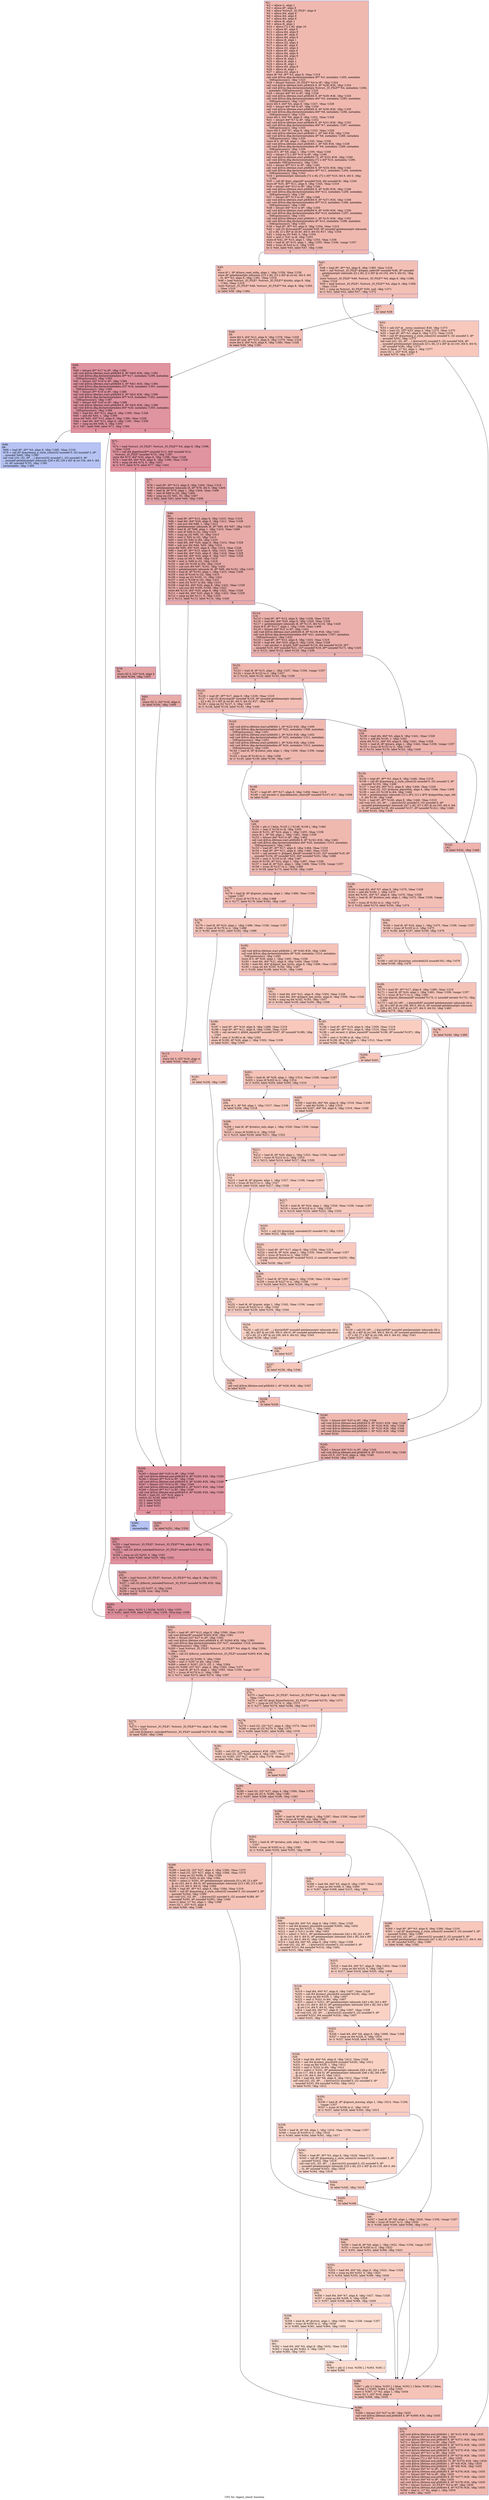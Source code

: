 digraph "CFG for 'digest_check' function" {
	label="CFG for 'digest_check' function";

	Node0x1ded0d0 [shape=record,color="#3d50c3ff", style=filled, fillcolor="#de614d70",label="{%1:\l  %2 = alloca i1, align 1\l  %3 = alloca i8*, align 8\l  %4 = alloca %struct._IO_FILE*, align 8\l  %5 = alloca i64, align 8\l  %6 = alloca i64, align 8\l  %7 = alloca i64, align 8\l  %8 = alloca i8, align 1\l  %9 = alloca i8, align 1\l  %10 = alloca [72 x i8], align 16\l  %11 = alloca i8*, align 8\l  %12 = alloca i64, align 8\l  %13 = alloca i8*, align 8\l  %14 = alloca i64, align 8\l  %15 = alloca i8, align 1\l  %16 = alloca i32, align 4\l  %17 = alloca i8*, align 8\l  %18 = alloca i32, align 4\l  %19 = alloca i8*, align 8\l  %20 = alloca i64, align 8\l  %21 = alloca i64, align 8\l  %22 = alloca i8, align 1\l  %23 = alloca i8, align 1\l  %24 = alloca i8, align 1\l  %25 = alloca i64, align 8\l  %26 = alloca i8, align 1\l  %27 = alloca i32, align 4\l  store i8* %0, i8** %3, align 8, !tbaa !1319\l  call void @llvm.dbg.declare(metadata i8** %3, metadata !1283, metadata\l... !DIExpression()), !dbg !1323\l  %28 = bitcast %struct._IO_FILE** %4 to i8*, !dbg !1324\l  call void @llvm.lifetime.start.p0i8(i64 8, i8* %28) #26, !dbg !1324\l  call void @llvm.dbg.declare(metadata %struct._IO_FILE** %4, metadata !1284,\l... metadata !DIExpression()), !dbg !1325\l  %29 = bitcast i64* %5 to i8*, !dbg !1326\l  call void @llvm.lifetime.start.p0i8(i64 8, i8* %29) #26, !dbg !1326\l  call void @llvm.dbg.declare(metadata i64* %5, metadata !1285, metadata\l... !DIExpression()), !dbg !1327\l  store i64 0, i64* %5, align 8, !dbg !1327, !tbaa !1328\l  %30 = bitcast i64* %6 to i8*, !dbg !1330\l  call void @llvm.lifetime.start.p0i8(i64 8, i8* %30) #26, !dbg !1330\l  call void @llvm.dbg.declare(metadata i64* %6, metadata !1286, metadata\l... !DIExpression()), !dbg !1331\l  store i64 0, i64* %6, align 8, !dbg !1331, !tbaa !1328\l  %31 = bitcast i64* %7 to i8*, !dbg !1332\l  call void @llvm.lifetime.start.p0i8(i64 8, i8* %31) #26, !dbg !1332\l  call void @llvm.dbg.declare(metadata i64* %7, metadata !1287, metadata\l... !DIExpression()), !dbg !1333\l  store i64 0, i64* %7, align 8, !dbg !1333, !tbaa !1328\l  call void @llvm.lifetime.start.p0i8(i64 1, i8* %8) #26, !dbg !1334\l  call void @llvm.dbg.declare(metadata i8* %8, metadata !1288, metadata\l... !DIExpression()), !dbg !1335\l  store i8 0, i8* %8, align 1, !dbg !1335, !tbaa !1336\l  call void @llvm.lifetime.start.p0i8(i64 1, i8* %9) #26, !dbg !1338\l  call void @llvm.dbg.declare(metadata i8* %9, metadata !1289, metadata\l... !DIExpression()), !dbg !1339\l  store i8 0, i8* %9, align 1, !dbg !1339, !tbaa !1336\l  %32 = bitcast [72 x i8]* %10 to i8*, !dbg !1340\l  call void @llvm.lifetime.start.p0i8(i64 72, i8* %32) #26, !dbg !1340\l  call void @llvm.dbg.declare(metadata [72 x i8]* %10, metadata !1290,\l... metadata !DIExpression()), !dbg !1341\l  %33 = bitcast i8** %11 to i8*, !dbg !1342\l  call void @llvm.lifetime.start.p0i8(i64 8, i8* %33) #26, !dbg !1342\l  call void @llvm.dbg.declare(metadata i8** %11, metadata !1294, metadata\l... !DIExpression()), !dbg !1343\l  %34 = getelementptr inbounds [72 x i8], [72 x i8]* %10, i64 0, i64 0, !dbg\l... !1344\l  %35 = call i8* @ptr_align(i8* noundef %34, i64 noundef 8), !dbg !1345\l  store i8* %35, i8** %11, align 8, !dbg !1343, !tbaa !1319\l  %36 = bitcast i64* %12 to i8*, !dbg !1346\l  call void @llvm.lifetime.start.p0i8(i64 8, i8* %36) #26, !dbg !1346\l  call void @llvm.dbg.declare(metadata i64* %12, metadata !1295, metadata\l... !DIExpression()), !dbg !1347\l  %37 = bitcast i8** %13 to i8*, !dbg !1348\l  call void @llvm.lifetime.start.p0i8(i64 8, i8* %37) #26, !dbg !1348\l  call void @llvm.dbg.declare(metadata i8** %13, metadata !1296, metadata\l... !DIExpression()), !dbg !1349\l  %38 = bitcast i64* %14 to i8*, !dbg !1350\l  call void @llvm.lifetime.start.p0i8(i64 8, i8* %38) #26, !dbg !1350\l  call void @llvm.dbg.declare(metadata i64* %14, metadata !1297, metadata\l... !DIExpression()), !dbg !1351\l  call void @llvm.lifetime.start.p0i8(i64 1, i8* %15) #26, !dbg !1352\l  call void @llvm.dbg.declare(metadata i8* %15, metadata !1298, metadata\l... !DIExpression()), !dbg !1353\l  %39 = load i8*, i8** %3, align 8, !dbg !1354, !tbaa !1319\l  %40 = call i32 @strcmp(i8* noundef %39, i8* noundef getelementptr inbounds\l... ([2 x i8], [2 x i8]* @.str.40, i64 0, i64 0)) #27, !dbg !1354\l  %41 = icmp eq i32 %40, 0, !dbg !1354\l  %42 = zext i1 %41 to i8, !dbg !1353\l  store i8 %42, i8* %15, align 1, !dbg !1353, !tbaa !1336\l  %43 = load i8, i8* %15, align 1, !dbg !1355, !tbaa !1336, !range !1357\l  %44 = trunc i8 %43 to i1, !dbg !1355\l  br i1 %44, label %45, label %47, !dbg !1358\l|{<s0>T|<s1>F}}"];
	Node0x1ded0d0:s0 -> Node0x1ded960;
	Node0x1ded0d0:s1 -> Node0x1ded9b0;
	Node0x1ded960 [shape=record,color="#3d50c3ff", style=filled, fillcolor="#e5705870",label="{%45:\l45:                                               \l  store i8 1, i8* @have_read_stdin, align 1, !dbg !1359, !tbaa !1336\l  store i8* getelementptr inbounds ([15 x i8], [15 x i8]* @.str.42, i64 0, i64\l... 0), i8** %3, align 8, !dbg !1361, !tbaa !1319\l  %46 = load %struct._IO_FILE*, %struct._IO_FILE** @stdin, align 8, !dbg\l... !1362, !tbaa !1319\l  store %struct._IO_FILE* %46, %struct._IO_FILE** %4, align 8, !dbg !1363,\l... !tbaa !1319\l  br label %58, !dbg !1364\l}"];
	Node0x1ded960 -> Node0x1dedaa0;
	Node0x1ded9b0 [shape=record,color="#3d50c3ff", style=filled, fillcolor="#e5705870",label="{%47:\l47:                                               \l  %48 = load i8*, i8** %3, align 8, !dbg !1365, !tbaa !1319\l  %49 = call %struct._IO_FILE* @fopen_safer(i8* noundef %48, i8* noundef\l... getelementptr inbounds ([2 x i8], [2 x i8]* @.str.102, i64 0, i64 0)), !dbg\l... !1367\l  store %struct._IO_FILE* %49, %struct._IO_FILE** %4, align 8, !dbg !1368,\l... !tbaa !1319\l  %50 = load %struct._IO_FILE*, %struct._IO_FILE** %4, align 8, !dbg !1369,\l... !tbaa !1319\l  %51 = icmp eq %struct._IO_FILE* %50, null, !dbg !1371\l  br i1 %51, label %52, label %57, !dbg !1372\l|{<s0>T|<s1>F}}"];
	Node0x1ded9b0:s0 -> Node0x1deda00;
	Node0x1ded9b0:s1 -> Node0x1deda50;
	Node0x1deda00 [shape=record,color="#3d50c3ff", style=filled, fillcolor="#ed836670",label="{%52:\l52:                                               \l  %53 = call i32* @__errno_location() #28, !dbg !1373\l  %54 = load i32, i32* %53, align 4, !dbg !1373, !tbaa !1375\l  %55 = load i8*, i8** %3, align 8, !dbg !1373, !tbaa !1319\l  %56 = call i8* @quotearg_n_style_colon(i32 noundef 0, i32 noundef 3, i8*\l... noundef %55), !dbg !1373\l  call void (i32, i32, i8*, ...) @error(i32 noundef 0, i32 noundef %54, i8*\l... noundef getelementptr inbounds ([3 x i8], [3 x i8]* @.str.103, i64 0, i64 0),\l... i8* noundef %56), !dbg !1373\l  store i1 false, i1* %2, align 1, !dbg !1377\l  store i32 1, i32* %16, align 4\l  br label %370, !dbg !1377\l}"];
	Node0x1deda00 -> Node0x1def580;
	Node0x1deda50 [shape=record,color="#3d50c3ff", style=filled, fillcolor="#e97a5f70",label="{%57:\l57:                                               \l  br label %58\l}"];
	Node0x1deda50 -> Node0x1dedaa0;
	Node0x1dedaa0 [shape=record,color="#3d50c3ff", style=filled, fillcolor="#e1675170",label="{%58:\l58:                                               \l  store i64 0, i64* %12, align 8, !dbg !1378, !tbaa !1328\l  store i8* null, i8** %13, align 8, !dbg !1379, !tbaa !1319\l  store i64 0, i64* %14, align 8, !dbg !1380, !tbaa !1328\l  br label %59, !dbg !1381\l}"];
	Node0x1dedaa0 -> Node0x1dedaf0;
	Node0x1dedaf0 [shape=record,color="#b70d28ff", style=filled, fillcolor="#b70d2870",label="{%59:\l59:                                               \l  %60 = bitcast i8** %17 to i8*, !dbg !1382\l  call void @llvm.lifetime.start.p0i8(i64 8, i8* %60) #26, !dbg !1382\l  call void @llvm.dbg.declare(metadata i8** %17, metadata !1299, metadata\l... !DIExpression()), !dbg !1383\l  %61 = bitcast i32* %18 to i8*, !dbg !1384\l  call void @llvm.lifetime.start.p0i8(i64 4, i8* %61) #26, !dbg !1384\l  call void @llvm.dbg.declare(metadata i32* %18, metadata !1301, metadata\l... !DIExpression()), !dbg !1385\l  %62 = bitcast i8** %19 to i8*, !dbg !1386\l  call void @llvm.lifetime.start.p0i8(i64 8, i8* %62) #26, !dbg !1386\l  call void @llvm.dbg.declare(metadata i8** %19, metadata !1302, metadata\l... !DIExpression()), !dbg !1387\l  %63 = bitcast i64* %20 to i8*, !dbg !1388\l  call void @llvm.lifetime.start.p0i8(i64 8, i8* %63) #26, !dbg !1388\l  call void @llvm.dbg.declare(metadata i64* %20, metadata !1303, metadata\l... !DIExpression()), !dbg !1389\l  %64 = load i64, i64* %12, align 8, !dbg !1390, !tbaa !1328\l  %65 = add i64 %64, 1, !dbg !1390\l  store i64 %65, i64* %12, align 8, !dbg !1390, !tbaa !1328\l  %66 = load i64, i64* %12, align 8, !dbg !1391, !tbaa !1328\l  %67 = icmp eq i64 %66, 0, !dbg !1393\l  br i1 %67, label %68, label %71, !dbg !1394\l|{<s0>T|<s1>F}}"];
	Node0x1dedaf0:s0 -> Node0x1dedb40;
	Node0x1dedaf0:s1 -> Node0x1dedb90;
	Node0x1dedb40 [shape=record,color="#3d50c3ff", style=filled, fillcolor="#5977e370",label="{%68:\l68:                                               \l  %69 = load i8*, i8** %3, align 8, !dbg !1395, !tbaa !1319\l  %70 = call i8* @quotearg_n_style_colon(i32 noundef 0, i32 noundef 3, i8*\l... noundef %69), !dbg !1395\l  call void (i32, i32, i8*, ...) @error(i32 noundef 1, i32 noundef 0, i8*\l... noundef getelementptr inbounds ([28 x i8], [28 x i8]* @.str.104, i64 0, i64\l... 0), i8* noundef %70), !dbg !1395\l  unreachable, !dbg !1395\l}"];
	Node0x1dedb90 [shape=record,color="#b70d28ff", style=filled, fillcolor="#b70d2870",label="{%71:\l71:                                               \l  %72 = load %struct._IO_FILE*, %struct._IO_FILE** %4, align 8, !dbg !1396,\l... !tbaa !1319\l  %73 = call i64 @getline(i8** noundef %13, i64* noundef %14,\l... %struct._IO_FILE* noundef %72), !dbg !1397\l  store i64 %73, i64* %20, align 8, !dbg !1398, !tbaa !1328\l  %74 = load i64, i64* %20, align 8, !dbg !1399, !tbaa !1328\l  %75 = icmp sle i64 %74, 0, !dbg !1401\l  br i1 %75, label %76, label %77, !dbg !1402\l|{<s0>T|<s1>F}}"];
	Node0x1dedb90:s0 -> Node0x1dedbe0;
	Node0x1dedb90:s1 -> Node0x1dedc30;
	Node0x1dedbe0 [shape=record,color="#3d50c3ff", style=filled, fillcolor="#c32e3170",label="{%76:\l76:                                               \l  store i32 2, i32* %16, align 4\l  br label %244, !dbg !1403\l}"];
	Node0x1dedbe0 -> Node0x1deea40;
	Node0x1dedc30 [shape=record,color="#3d50c3ff", style=filled, fillcolor="#c32e3170",label="{%77:\l77:                                               \l  %78 = load i8*, i8** %13, align 8, !dbg !1404, !tbaa !1319\l  %79 = getelementptr inbounds i8, i8* %78, i64 0, !dbg !1404\l  %80 = load i8, i8* %79, align 1, !dbg !1404, !tbaa !1406\l  %81 = sext i8 %80 to i32, !dbg !1404\l  %82 = icmp eq i32 %81, 35, !dbg !1407\l  br i1 %82, label %83, label %84, !dbg !1408\l|{<s0>T|<s1>F}}"];
	Node0x1dedc30:s0 -> Node0x1dedc80;
	Node0x1dedc30:s1 -> Node0x1dedcd0;
	Node0x1dedc80 [shape=record,color="#3d50c3ff", style=filled, fillcolor="#cc403a70",label="{%83:\l83:                                               \l  store i32 3, i32* %16, align 4\l  br label %244, !dbg !1409\l}"];
	Node0x1dedc80 -> Node0x1deea40;
	Node0x1dedcd0 [shape=record,color="#3d50c3ff", style=filled, fillcolor="#cc403a70",label="{%84:\l84:                                               \l  %85 = load i8*, i8** %13, align 8, !dbg !1410, !tbaa !1319\l  %86 = load i64, i64* %20, align 8, !dbg !1411, !tbaa !1328\l  %87 = sub nsw i64 %86, 1, !dbg !1412\l  %88 = getelementptr inbounds i8, i8* %85, i64 %87, !dbg !1410\l  %89 = load i8, i8* %88, align 1, !dbg !1410, !tbaa !1406\l  %90 = sext i8 %89 to i32, !dbg !1410\l  %91 = icmp eq i32 %90, 10, !dbg !1413\l  %92 = zext i1 %91 to i32, !dbg !1413\l  %93 = sext i32 %92 to i64, !dbg !1410\l  %94 = load i64, i64* %20, align 8, !dbg !1414, !tbaa !1328\l  %95 = sub nsw i64 %94, %93, !dbg !1414\l  store i64 %95, i64* %20, align 8, !dbg !1414, !tbaa !1328\l  %96 = load i8*, i8** %13, align 8, !dbg !1415, !tbaa !1319\l  %97 = load i64, i64* %20, align 8, !dbg !1416, !tbaa !1328\l  %98 = load i64, i64* %20, align 8, !dbg !1417, !tbaa !1328\l  %99 = icmp slt i64 0, %98, !dbg !1418\l  %100 = zext i1 %99 to i32, !dbg !1418\l  %101 = sext i32 %100 to i64, !dbg !1419\l  %102 = sub nsw i64 %97, %101, !dbg !1420\l  %103 = getelementptr inbounds i8, i8* %96, i64 %102, !dbg !1415\l  %104 = load i8, i8* %103, align 1, !dbg !1415, !tbaa !1406\l  %105 = sext i8 %104 to i32, !dbg !1415\l  %106 = icmp eq i32 %105, 13, !dbg !1421\l  %107 = zext i1 %106 to i32, !dbg !1421\l  %108 = sext i32 %107 to i64, !dbg !1415\l  %109 = load i64, i64* %20, align 8, !dbg !1422, !tbaa !1328\l  %110 = sub nsw i64 %109, %108, !dbg !1422\l  store i64 %110, i64* %20, align 8, !dbg !1422, !tbaa !1328\l  %111 = load i64, i64* %20, align 8, !dbg !1423, !tbaa !1328\l  %112 = icmp eq i64 %111, 0, !dbg !1425\l  br i1 %112, label %113, label %114, !dbg !1426\l|{<s0>T|<s1>F}}"];
	Node0x1dedcd0:s0 -> Node0x1dedd20;
	Node0x1dedcd0:s1 -> Node0x1dedd70;
	Node0x1dedd20 [shape=record,color="#3d50c3ff", style=filled, fillcolor="#d8564670",label="{%113:\l113:                                              \l  store i32 3, i32* %16, align 4\l  br label %244, !dbg !1427\l}"];
	Node0x1dedd20 -> Node0x1deea40;
	Node0x1dedd70 [shape=record,color="#3d50c3ff", style=filled, fillcolor="#d24b4070",label="{%114:\l114:                                              \l  %115 = load i8*, i8** %13, align 8, !dbg !1428, !tbaa !1319\l  %116 = load i64, i64* %20, align 8, !dbg !1429, !tbaa !1328\l  %117 = getelementptr inbounds i8, i8* %115, i64 %116, !dbg !1428\l  store i8 0, i8* %117, align 1, !dbg !1430, !tbaa !1406\l  %118 = bitcast i64* %21 to i8*, !dbg !1431\l  call void @llvm.lifetime.start.p0i8(i64 8, i8* %118) #26, !dbg !1431\l  call void @llvm.dbg.declare(metadata i64* %21, metadata !1307, metadata\l... !DIExpression()), !dbg !1432\l  %119 = load i8*, i8** %13, align 8, !dbg !1433, !tbaa !1319\l  %120 = load i64, i64* %20, align 8, !dbg !1434, !tbaa !1328\l  %121 = call zeroext i1 @split_3(i8* noundef %119, i64 noundef %120, i8**\l... noundef %19, i64* noundef %21, i32* noundef %18, i8** noundef %17), !dbg !1435\l  br i1 %121, label %122, label %129, !dbg !1436\l|{<s0>T|<s1>F}}"];
	Node0x1dedd70:s0 -> Node0x1deddc0;
	Node0x1dedd70:s1 -> Node0x1dede60;
	Node0x1deddc0 [shape=record,color="#3d50c3ff", style=filled, fillcolor="#dc5d4a70",label="{%122:\l122:                                              \l  %123 = load i8, i8* %15, align 1, !dbg !1437, !tbaa !1336, !range !1357\l  %124 = trunc i8 %123 to i1, !dbg !1437\l  br i1 %124, label %125, label %143, !dbg !1438\l|{<s0>T|<s1>F}}"];
	Node0x1deddc0:s0 -> Node0x1dede10;
	Node0x1deddc0:s1 -> Node0x1dedf50;
	Node0x1dede10 [shape=record,color="#3d50c3ff", style=filled, fillcolor="#e36c5570",label="{%125:\l125:                                              \l  %126 = load i8*, i8** %17, align 8, !dbg !1439, !tbaa !1319\l  %127 = call i32 @strcmp(i8* noundef %126, i8* noundef getelementptr inbounds\l... ([2 x i8], [2 x i8]* @.str.40, i64 0, i64 0)) #27, !dbg !1439\l  %128 = icmp eq i32 %127, 0, !dbg !1439\l  br i1 %128, label %129, label %143, !dbg !1440\l|{<s0>T|<s1>F}}"];
	Node0x1dede10:s0 -> Node0x1dede60;
	Node0x1dede10:s1 -> Node0x1dedf50;
	Node0x1dede60 [shape=record,color="#3d50c3ff", style=filled, fillcolor="#d8564670",label="{%129:\l129:                                              \l  %130 = load i64, i64* %5, align 8, !dbg !1441, !tbaa !1328\l  %131 = add i64 %130, 1, !dbg !1441\l  store i64 %131, i64* %5, align 8, !dbg !1441, !tbaa !1328\l  %132 = load i8, i8* @warn, align 1, !dbg !1443, !tbaa !1336, !range !1357\l  %133 = trunc i8 %132 to i1, !dbg !1443\l  br i1 %133, label %134, label %142, !dbg !1445\l|{<s0>T|<s1>F}}"];
	Node0x1dede60:s0 -> Node0x1dedeb0;
	Node0x1dede60:s1 -> Node0x1dedf00;
	Node0x1dedeb0 [shape=record,color="#3d50c3ff", style=filled, fillcolor="#e1675170",label="{%134:\l134:                                              \l  %135 = load i8*, i8** %3, align 8, !dbg !1446, !tbaa !1319\l  %136 = call i8* @quotearg_n_style_colon(i32 noundef 0, i32 noundef 3, i8*\l... noundef %135), !dbg !1446\l  %137 = load i64, i64* %12, align 8, !dbg !1446, !tbaa !1328\l  %138 = load i32, i32* @cksum_algorithm, align 4, !dbg !1446, !tbaa !1406\l  %139 = zext i32 %138 to i64, !dbg !1446\l  %140 = getelementptr inbounds [12 x i8*], [12 x i8*]* @algorithm_tags, i64\l... 0, i64 %139, !dbg !1446\l  %141 = load i8*, i8** %140, align 8, !dbg !1446, !tbaa !1319\l  call void (i32, i32, i8*, ...) @error(i32 noundef 0, i32 noundef 0, i8*\l... noundef getelementptr inbounds ([47 x i8], [47 x i8]* @.str.105, i64 0, i64\l... 0), i8* noundef %136, i64 noundef %137, i8* noundef %141), !dbg !1446\l  br label %142, !dbg !1448\l}"];
	Node0x1dedeb0 -> Node0x1dedf00;
	Node0x1dedf00 [shape=record,color="#3d50c3ff", style=filled, fillcolor="#d8564670",label="{%142:\l142:                                              \l  br label %242, !dbg !1449\l}"];
	Node0x1dedf00 -> Node0x1dee9f0;
	Node0x1dedf50 [shape=record,color="#3d50c3ff", style=filled, fillcolor="#de614d70",label="{%143:\l143:                                              \l  call void @llvm.lifetime.start.p0i8(i64 1, i8* %22) #26, !dbg !1450\l  call void @llvm.dbg.declare(metadata i8* %22, metadata !1308, metadata\l... !DIExpression()), !dbg !1451\l  call void @llvm.lifetime.start.p0i8(i64 1, i8* %23) #26, !dbg !1452\l  call void @llvm.dbg.declare(metadata i8* %23, metadata !1311, metadata\l... !DIExpression()), !dbg !1453\l  call void @llvm.lifetime.start.p0i8(i64 1, i8* %24) #26, !dbg !1454\l  call void @llvm.dbg.declare(metadata i8* %24, metadata !1312, metadata\l... !DIExpression()), !dbg !1455\l  %144 = load i8, i8* @status_only, align 1, !dbg !1456, !tbaa !1336, !range\l... !1357\l  %145 = trunc i8 %144 to i1, !dbg !1456\l  br i1 %145, label %149, label %146, !dbg !1457\l|{<s0>T|<s1>F}}"];
	Node0x1dedf50:s0 -> Node0x1dedff0;
	Node0x1dedf50:s1 -> Node0x1dedfa0;
	Node0x1dedfa0 [shape=record,color="#3d50c3ff", style=filled, fillcolor="#e36c5570",label="{%146:\l146:                                              \l  %147 = load i8*, i8** %17, align 8, !dbg !1458, !tbaa !1319\l  %148 = call zeroext i1 @problematic_chars(i8* noundef %147) #27, !dbg !1459\l  br label %149\l}"];
	Node0x1dedfa0 -> Node0x1dedff0;
	Node0x1dedff0 [shape=record,color="#3d50c3ff", style=filled, fillcolor="#de614d70",label="{%149:\l149:                                              \l  %150 = phi i1 [ false, %143 ], [ %148, %146 ], !dbg !1460\l  %151 = zext i1 %150 to i8, !dbg !1455\l  store i8 %151, i8* %24, align 1, !dbg !1455, !tbaa !1336\l  store i8 1, i8* %8, align 1, !dbg !1461, !tbaa !1336\l  %152 = bitcast i64* %25 to i8*, !dbg !1462\l  call void @llvm.lifetime.start.p0i8(i64 8, i8* %152) #26, !dbg !1462\l  call void @llvm.dbg.declare(metadata i64* %25, metadata !1313, metadata\l... !DIExpression()), !dbg !1463\l  %153 = load i8*, i8** %17, align 8, !dbg !1464, !tbaa !1319\l  %154 = load i8*, i8** %11, align 8, !dbg !1465, !tbaa !1319\l  %155 = call zeroext i1 @digest_file(i8* noundef %153, i32* noundef %18, i8*\l... noundef %154, i8* noundef %23, i64* noundef %25), !dbg !1466\l  %156 = zext i1 %155 to i8, !dbg !1467\l  store i8 %156, i8* %22, align 1, !dbg !1467, !tbaa !1336\l  %157 = load i8, i8* %22, align 1, !dbg !1468, !tbaa !1336, !range !1357\l  %158 = trunc i8 %157 to i1, !dbg !1468\l  br i1 %158, label %175, label %159, !dbg !1469\l|{<s0>T|<s1>F}}"];
	Node0x1dedff0:s0 -> Node0x1dee1d0;
	Node0x1dedff0:s1 -> Node0x1dee040;
	Node0x1dee040 [shape=record,color="#3d50c3ff", style=filled, fillcolor="#e36c5570",label="{%159:\l159:                                              \l  %160 = load i64, i64* %7, align 8, !dbg !1470, !tbaa !1328\l  %161 = add i64 %160, 1, !dbg !1470\l  store i64 %161, i64* %7, align 8, !dbg !1470, !tbaa !1328\l  %162 = load i8, i8* @status_only, align 1, !dbg !1472, !tbaa !1336, !range\l... !1357\l  %163 = trunc i8 %162 to i1, !dbg !1472\l  br i1 %163, label %174, label %164, !dbg !1474\l|{<s0>T|<s1>F}}"];
	Node0x1dee040:s0 -> Node0x1dee180;
	Node0x1dee040:s1 -> Node0x1dee090;
	Node0x1dee090 [shape=record,color="#3d50c3ff", style=filled, fillcolor="#e97a5f70",label="{%164:\l164:                                              \l  %165 = load i8, i8* %24, align 1, !dbg !1475, !tbaa !1336, !range !1357\l  %166 = trunc i8 %165 to i1, !dbg !1475\l  br i1 %166, label %167, label %169, !dbg !1478\l|{<s0>T|<s1>F}}"];
	Node0x1dee090:s0 -> Node0x1dee0e0;
	Node0x1dee090:s1 -> Node0x1dee130;
	Node0x1dee0e0 [shape=record,color="#3d50c3ff", style=filled, fillcolor="#ef886b70",label="{%167:\l167:                                              \l  %168 = call i32 @putchar_unlocked(i32 noundef 92), !dbg !1479\l  br label %169, !dbg !1479\l}"];
	Node0x1dee0e0 -> Node0x1dee130;
	Node0x1dee130 [shape=record,color="#3d50c3ff", style=filled, fillcolor="#e97a5f70",label="{%169:\l169:                                              \l  %170 = load i8*, i8** %17, align 8, !dbg !1480, !tbaa !1319\l  %171 = load i8, i8* %24, align 1, !dbg !1481, !tbaa !1336, !range !1357\l  %172 = trunc i8 %171 to i1, !dbg !1481\l  call void @print_filename(i8* noundef %170, i1 noundef zeroext %172), !dbg\l... !1482\l  %173 = call i32 (i8*, ...) @printf(i8* noundef getelementptr inbounds ([6 x\l... i8], [6 x i8]* @.str.106, i64 0, i64 0), i8* noundef getelementptr inbounds\l... ([20 x i8], [20 x i8]* @.str.107, i64 0, i64 0)), !dbg !1483\l  br label %174, !dbg !1484\l}"];
	Node0x1dee130 -> Node0x1dee180;
	Node0x1dee180 [shape=record,color="#3d50c3ff", style=filled, fillcolor="#e36c5570",label="{%174:\l174:                                              \l  br label %240, !dbg !1485\l}"];
	Node0x1dee180 -> Node0x1dee9a0;
	Node0x1dee1d0 [shape=record,color="#3d50c3ff", style=filled, fillcolor="#e36c5570",label="{%175:\l175:                                              \l  %176 = load i8, i8* @ignore_missing, align 1, !dbg !1486, !tbaa !1336,\l... !range !1357\l  %177 = trunc i8 %176 to i1, !dbg !1486\l  br i1 %177, label %178, label %182, !dbg !1487\l|{<s0>T|<s1>F}}"];
	Node0x1dee1d0:s0 -> Node0x1dee220;
	Node0x1dee1d0:s1 -> Node0x1dee2c0;
	Node0x1dee220 [shape=record,color="#3d50c3ff", style=filled, fillcolor="#e97a5f70",label="{%178:\l178:                                              \l  %179 = load i8, i8* %23, align 1, !dbg !1488, !tbaa !1336, !range !1357\l  %180 = trunc i8 %179 to i1, !dbg !1488\l  br i1 %180, label %181, label %182, !dbg !1489\l|{<s0>T|<s1>F}}"];
	Node0x1dee220:s0 -> Node0x1dee270;
	Node0x1dee220:s1 -> Node0x1dee2c0;
	Node0x1dee270 [shape=record,color="#3d50c3ff", style=filled, fillcolor="#ef886b70",label="{%181:\l181:                                              \l  br label %239, !dbg !1490\l}"];
	Node0x1dee270 -> Node0x1dee950;
	Node0x1dee2c0 [shape=record,color="#3d50c3ff", style=filled, fillcolor="#e8765c70",label="{%182:\l182:                                              \l  call void @llvm.lifetime.start.p0i8(i64 1, i8* %26) #26, !dbg !1492\l  call void @llvm.dbg.declare(metadata i8* %26, metadata !1314, metadata\l... !DIExpression()), !dbg !1493\l  store i8 0, i8* %26, align 1, !dbg !1493, !tbaa !1336\l  %183 = load i64, i64* %21, align 8, !dbg !1494, !tbaa !1328\l  %184 = load i64, i64* @digest_hex_bytes, align 8, !dbg !1496, !tbaa !1328\l  %185 = icmp ult i64 %183, %184, !dbg !1497\l  br i1 %185, label %186, label %191, !dbg !1498\l|{<s0>T|<s1>F}}"];
	Node0x1dee2c0:s0 -> Node0x1dee310;
	Node0x1dee2c0:s1 -> Node0x1dee360;
	Node0x1dee310 [shape=record,color="#3d50c3ff", style=filled, fillcolor="#ed836670",label="{%186:\l186:                                              \l  %187 = load i8*, i8** %19, align 8, !dbg !1499, !tbaa !1319\l  %188 = load i8*, i8** %11, align 8, !dbg !1500, !tbaa !1319\l  %189 = call zeroext i1 @b64_equal(i8* noundef %187, i8* noundef %188), !dbg\l... !1501\l  %190 = zext i1 %189 to i8, !dbg !1502\l  store i8 %190, i8* %26, align 1, !dbg !1502, !tbaa !1336\l  br label %201, !dbg !1503\l}"];
	Node0x1dee310 -> Node0x1dee450;
	Node0x1dee360 [shape=record,color="#3d50c3ff", style=filled, fillcolor="#ed836670",label="{%191:\l191:                                              \l  %192 = load i64, i64* %21, align 8, !dbg !1504, !tbaa !1328\l  %193 = load i64, i64* @digest_hex_bytes, align 8, !dbg !1506, !tbaa !1328\l  %194 = icmp eq i64 %192, %193, !dbg !1507\l  br i1 %194, label %195, label %200, !dbg !1508\l|{<s0>T|<s1>F}}"];
	Node0x1dee360:s0 -> Node0x1dee3b0;
	Node0x1dee360:s1 -> Node0x1dee400;
	Node0x1dee3b0 [shape=record,color="#3d50c3ff", style=filled, fillcolor="#f2907270",label="{%195:\l195:                                              \l  %196 = load i8*, i8** %19, align 8, !dbg !1509, !tbaa !1319\l  %197 = load i8*, i8** %11, align 8, !dbg !1510, !tbaa !1319\l  %198 = call zeroext i1 @hex_equal(i8* noundef %196, i8* noundef %197), !dbg\l... !1511\l  %199 = zext i1 %198 to i8, !dbg !1512\l  store i8 %199, i8* %26, align 1, !dbg !1512, !tbaa !1336\l  br label %200, !dbg !1513\l}"];
	Node0x1dee3b0 -> Node0x1dee400;
	Node0x1dee400 [shape=record,color="#3d50c3ff", style=filled, fillcolor="#ed836670",label="{%200:\l200:                                              \l  br label %201\l}"];
	Node0x1dee400 -> Node0x1dee450;
	Node0x1dee450 [shape=record,color="#3d50c3ff", style=filled, fillcolor="#e8765c70",label="{%201:\l201:                                              \l  %202 = load i8, i8* %26, align 1, !dbg !1514, !tbaa !1336, !range !1357\l  %203 = trunc i8 %202 to i1, !dbg !1514\l  br i1 %203, label %204, label %205, !dbg !1516\l|{<s0>T|<s1>F}}"];
	Node0x1dee450:s0 -> Node0x1dee4a0;
	Node0x1dee450:s1 -> Node0x1dee4f0;
	Node0x1dee4a0 [shape=record,color="#3d50c3ff", style=filled, fillcolor="#ed836670",label="{%204:\l204:                                              \l  store i8 1, i8* %9, align 1, !dbg !1517, !tbaa !1336\l  br label %208, !dbg !1518\l}"];
	Node0x1dee4a0 -> Node0x1dee540;
	Node0x1dee4f0 [shape=record,color="#3d50c3ff", style=filled, fillcolor="#ed836670",label="{%205:\l205:                                              \l  %206 = load i64, i64* %6, align 8, !dbg !1519, !tbaa !1328\l  %207 = add i64 %206, 1, !dbg !1519\l  store i64 %207, i64* %6, align 8, !dbg !1519, !tbaa !1328\l  br label %208\l}"];
	Node0x1dee4f0 -> Node0x1dee540;
	Node0x1dee540 [shape=record,color="#3d50c3ff", style=filled, fillcolor="#e8765c70",label="{%208:\l208:                                              \l  %209 = load i8, i8* @status_only, align 1, !dbg !1520, !tbaa !1336, !range\l... !1357\l  %210 = trunc i8 %209 to i1, !dbg !1520\l  br i1 %210, label %238, label %211, !dbg !1522\l|{<s0>T|<s1>F}}"];
	Node0x1dee540:s0 -> Node0x1dee900;
	Node0x1dee540:s1 -> Node0x1dee590;
	Node0x1dee590 [shape=record,color="#3d50c3ff", style=filled, fillcolor="#ed836670",label="{%211:\l211:                                              \l  %212 = load i8, i8* %26, align 1, !dbg !1523, !tbaa !1336, !range !1357\l  %213 = trunc i8 %212 to i1, !dbg !1523\l  br i1 %213, label %214, label %217, !dbg !1526\l|{<s0>T|<s1>F}}"];
	Node0x1dee590:s0 -> Node0x1dee5e0;
	Node0x1dee590:s1 -> Node0x1dee630;
	Node0x1dee5e0 [shape=record,color="#3d50c3ff", style=filled, fillcolor="#f2907270",label="{%214:\l214:                                              \l  %215 = load i8, i8* @quiet, align 1, !dbg !1527, !tbaa !1336, !range !1357\l  %216 = trunc i8 %215 to i1, !dbg !1527\l  br i1 %216, label %226, label %217, !dbg !1528\l|{<s0>T|<s1>F}}"];
	Node0x1dee5e0:s0 -> Node0x1dee720;
	Node0x1dee5e0:s1 -> Node0x1dee630;
	Node0x1dee630 [shape=record,color="#3d50c3ff", style=filled, fillcolor="#ef886b70",label="{%217:\l217:                                              \l  %218 = load i8, i8* %24, align 1, !dbg !1529, !tbaa !1336, !range !1357\l  %219 = trunc i8 %218 to i1, !dbg !1529\l  br i1 %219, label %220, label %222, !dbg !1532\l|{<s0>T|<s1>F}}"];
	Node0x1dee630:s0 -> Node0x1dee680;
	Node0x1dee630:s1 -> Node0x1dee6d0;
	Node0x1dee680 [shape=record,color="#3d50c3ff", style=filled, fillcolor="#f3947570",label="{%220:\l220:                                              \l  %221 = call i32 @putchar_unlocked(i32 noundef 92), !dbg !1533\l  br label %222, !dbg !1533\l}"];
	Node0x1dee680 -> Node0x1dee6d0;
	Node0x1dee6d0 [shape=record,color="#3d50c3ff", style=filled, fillcolor="#ef886b70",label="{%222:\l222:                                              \l  %223 = load i8*, i8** %17, align 8, !dbg !1534, !tbaa !1319\l  %224 = load i8, i8* %24, align 1, !dbg !1535, !tbaa !1336, !range !1357\l  %225 = trunc i8 %224 to i1, !dbg !1535\l  call void @print_filename(i8* noundef %223, i1 noundef zeroext %225), !dbg\l... !1536\l  br label %226, !dbg !1537\l}"];
	Node0x1dee6d0 -> Node0x1dee720;
	Node0x1dee720 [shape=record,color="#3d50c3ff", style=filled, fillcolor="#ed836670",label="{%226:\l226:                                              \l  %227 = load i8, i8* %26, align 1, !dbg !1538, !tbaa !1336, !range !1357\l  %228 = trunc i8 %227 to i1, !dbg !1538\l  br i1 %228, label %231, label %229, !dbg !1540\l|{<s0>T|<s1>F}}"];
	Node0x1dee720:s0 -> Node0x1dee7c0;
	Node0x1dee720:s1 -> Node0x1dee770;
	Node0x1dee770 [shape=record,color="#3d50c3ff", style=filled, fillcolor="#f2907270",label="{%229:\l229:                                              \l  %230 = call i32 (i8*, ...) @printf(i8* noundef getelementptr inbounds ([6 x\l... i8], [6 x i8]* @.str.106, i64 0, i64 0), i8* noundef getelementptr inbounds\l... ([7 x i8], [7 x i8]* @.str.108, i64 0, i64 0)), !dbg !1541\l  br label %237, !dbg !1541\l}"];
	Node0x1dee770 -> Node0x1dee8b0;
	Node0x1dee7c0 [shape=record,color="#3d50c3ff", style=filled, fillcolor="#f2907270",label="{%231:\l231:                                              \l  %232 = load i8, i8* @quiet, align 1, !dbg !1542, !tbaa !1336, !range !1357\l  %233 = trunc i8 %232 to i1, !dbg !1542\l  br i1 %233, label %236, label %234, !dbg !1544\l|{<s0>T|<s1>F}}"];
	Node0x1dee7c0:s0 -> Node0x1dee860;
	Node0x1dee7c0:s1 -> Node0x1dee810;
	Node0x1dee810 [shape=record,color="#3d50c3ff", style=filled, fillcolor="#f4987a70",label="{%234:\l234:                                              \l  %235 = call i32 (i8*, ...) @printf(i8* noundef getelementptr inbounds ([6 x\l... i8], [6 x i8]* @.str.106, i64 0, i64 0), i8* noundef getelementptr inbounds\l... ([3 x i8], [3 x i8]* @.str.109, i64 0, i64 0)), !dbg !1545\l  br label %236, !dbg !1545\l}"];
	Node0x1dee810 -> Node0x1dee860;
	Node0x1dee860 [shape=record,color="#3d50c3ff", style=filled, fillcolor="#f2907270",label="{%236:\l236:                                              \l  br label %237\l}"];
	Node0x1dee860 -> Node0x1dee8b0;
	Node0x1dee8b0 [shape=record,color="#3d50c3ff", style=filled, fillcolor="#ed836670",label="{%237:\l237:                                              \l  br label %238, !dbg !1546\l}"];
	Node0x1dee8b0 -> Node0x1dee900;
	Node0x1dee900 [shape=record,color="#3d50c3ff", style=filled, fillcolor="#e8765c70",label="{%238:\l238:                                              \l  call void @llvm.lifetime.end.p0i8(i64 1, i8* %26) #26, !dbg !1547\l  br label %239\l}"];
	Node0x1dee900 -> Node0x1dee950;
	Node0x1dee950 [shape=record,color="#3d50c3ff", style=filled, fillcolor="#e36c5570",label="{%239:\l239:                                              \l  br label %240\l}"];
	Node0x1dee950 -> Node0x1dee9a0;
	Node0x1dee9a0 [shape=record,color="#3d50c3ff", style=filled, fillcolor="#de614d70",label="{%240:\l240:                                              \l  %241 = bitcast i64* %25 to i8*, !dbg !1548\l  call void @llvm.lifetime.end.p0i8(i64 8, i8* %241) #26, !dbg !1548\l  call void @llvm.lifetime.end.p0i8(i64 1, i8* %24) #26, !dbg !1548\l  call void @llvm.lifetime.end.p0i8(i64 1, i8* %23) #26, !dbg !1548\l  call void @llvm.lifetime.end.p0i8(i64 1, i8* %22) #26, !dbg !1548\l  br label %242\l}"];
	Node0x1dee9a0 -> Node0x1dee9f0;
	Node0x1dee9f0 [shape=record,color="#3d50c3ff", style=filled, fillcolor="#d24b4070",label="{%242:\l242:                                              \l  %243 = bitcast i64* %21 to i8*, !dbg !1549\l  call void @llvm.lifetime.end.p0i8(i64 8, i8* %243) #26, !dbg !1549\l  store i32 0, i32* %16, align 4, !dbg !1549\l  br label %244, !dbg !1549\l}"];
	Node0x1dee9f0 -> Node0x1deea40;
	Node0x1deea40 [shape=record,color="#b70d28ff", style=filled, fillcolor="#b70d2870",label="{%244:\l244:                                              \l  %245 = bitcast i64* %20 to i8*, !dbg !1549\l  call void @llvm.lifetime.end.p0i8(i64 8, i8* %245) #26, !dbg !1549\l  %246 = bitcast i8** %19 to i8*, !dbg !1549\l  call void @llvm.lifetime.end.p0i8(i64 8, i8* %246) #26, !dbg !1549\l  %247 = bitcast i32* %18 to i8*, !dbg !1549\l  call void @llvm.lifetime.end.p0i8(i64 4, i8* %247) #26, !dbg !1549\l  %248 = bitcast i8** %17 to i8*, !dbg !1549\l  call void @llvm.lifetime.end.p0i8(i64 8, i8* %248) #26, !dbg !1549\l  %249 = load i32, i32* %16, align 4\l  switch i32 %249, label %381 [\l    i32 0, label %250\l    i32 2, label %262\l    i32 3, label %251\l  ]\l|{<s0>def|<s1>0|<s2>2|<s3>3}}"];
	Node0x1deea40:s0 -> Node0x1def5d0;
	Node0x1deea40:s1 -> Node0x1deea90;
	Node0x1deea40:s2 -> Node0x1deebd0;
	Node0x1deea40:s3 -> Node0x1deeae0;
	Node0x1deea90 [shape=record,color="#3d50c3ff", style=filled, fillcolor="#c32e3170",label="{%250:\l250:                                              \l  br label %251, !dbg !1550\l}"];
	Node0x1deea90 -> Node0x1deeae0;
	Node0x1deeae0 [shape=record,color="#b70d28ff", style=filled, fillcolor="#b70d2870",label="{%251:\l251:                                              \l  %252 = load %struct._IO_FILE*, %struct._IO_FILE** %4, align 8, !dbg !1551,\l... !tbaa !1319\l  %253 = call i32 @feof_unlocked(%struct._IO_FILE* noundef %252) #26, !dbg\l... !1551\l  %254 = icmp ne i32 %253, 0, !dbg !1551\l  br i1 %254, label %260, label %255, !dbg !1552\l|{<s0>T|<s1>F}}"];
	Node0x1deeae0:s0 -> Node0x1deeb80;
	Node0x1deeae0:s1 -> Node0x1deeb30;
	Node0x1deeb30 [shape=record,color="#3d50c3ff", style=filled, fillcolor="#c5333470",label="{%255:\l255:                                              \l  %256 = load %struct._IO_FILE*, %struct._IO_FILE** %4, align 8, !dbg !1553,\l... !tbaa !1319\l  %257 = call i32 @ferror_unlocked(%struct._IO_FILE* noundef %256) #26, !dbg\l... !1553\l  %258 = icmp ne i32 %257, 0, !dbg !1554\l  %259 = xor i1 %258, true, !dbg !1554\l  br label %260\l}"];
	Node0x1deeb30 -> Node0x1deeb80;
	Node0x1deeb80 [shape=record,color="#b70d28ff", style=filled, fillcolor="#b70d2870",label="{%260:\l260:                                              \l  %261 = phi i1 [ false, %251 ], [ %259, %255 ], !dbg !1555\l  br i1 %261, label %59, label %262, !dbg !1550, !llvm.loop !1556\l|{<s0>T|<s1>F}}"];
	Node0x1deeb80:s0 -> Node0x1dedaf0;
	Node0x1deeb80:s1 -> Node0x1deebd0;
	Node0x1deebd0 [shape=record,color="#3d50c3ff", style=filled, fillcolor="#e1675170",label="{%262:\l262:                                              \l  %263 = load i8*, i8** %13, align 8, !dbg !1560, !tbaa !1319\l  call void @free(i8* noundef %263) #26, !dbg !1561\l  %264 = bitcast i32* %27 to i8*, !dbg !1562\l  call void @llvm.lifetime.start.p0i8(i64 4, i8* %264) #26, !dbg !1562\l  call void @llvm.dbg.declare(metadata i32* %27, metadata !1318, metadata\l... !DIExpression()), !dbg !1563\l  %265 = load %struct._IO_FILE*, %struct._IO_FILE** %4, align 8, !dbg !1564,\l... !tbaa !1319\l  %266 = call i32 @ferror_unlocked(%struct._IO_FILE* noundef %265) #26, !dbg\l... !1564\l  %267 = icmp ne i32 %266, 0, !dbg !1564\l  %268 = zext i1 %267 to i64, !dbg !1564\l  %269 = select i1 %267, i32 0, i32 -1, !dbg !1564\l  store i32 %269, i32* %27, align 4, !dbg !1563, !tbaa !1375\l  %270 = load i8, i8* %15, align 1, !dbg !1565, !tbaa !1336, !range !1357\l  %271 = trunc i8 %270 to i1, !dbg !1565\l  br i1 %271, label %272, label %274, !dbg !1567\l|{<s0>T|<s1>F}}"];
	Node0x1deebd0:s0 -> Node0x1deec20;
	Node0x1deebd0:s1 -> Node0x1deec70;
	Node0x1deec20 [shape=record,color="#3d50c3ff", style=filled, fillcolor="#e8765c70",label="{%272:\l272:                                              \l  %273 = load %struct._IO_FILE*, %struct._IO_FILE** %4, align 8, !dbg !1568,\l... !tbaa !1319\l  call void @clearerr_unlocked(%struct._IO_FILE* noundef %273) #26, !dbg !1568\l  br label %285, !dbg !1568\l}"];
	Node0x1deec20 -> Node0x1deedb0;
	Node0x1deec70 [shape=record,color="#3d50c3ff", style=filled, fillcolor="#e8765c70",label="{%274:\l274:                                              \l  %275 = load %struct._IO_FILE*, %struct._IO_FILE** %4, align 8, !dbg !1569,\l... !tbaa !1319\l  %276 = call i32 @rpl_fclose(%struct._IO_FILE* noundef %275), !dbg !1571\l  %277 = icmp ne i32 %276, 0, !dbg !1572\l  br i1 %277, label %278, label %284, !dbg !1573\l|{<s0>T|<s1>F}}"];
	Node0x1deec70:s0 -> Node0x1deecc0;
	Node0x1deec70:s1 -> Node0x1deed60;
	Node0x1deecc0 [shape=record,color="#3d50c3ff", style=filled, fillcolor="#ec7f6370",label="{%278:\l278:                                              \l  %279 = load i32, i32* %27, align 4, !dbg !1574, !tbaa !1375\l  %280 = icmp slt i32 %279, 0, !dbg !1575\l  br i1 %280, label %281, label %284, !dbg !1576\l|{<s0>T|<s1>F}}"];
	Node0x1deecc0:s0 -> Node0x1deed10;
	Node0x1deecc0:s1 -> Node0x1deed60;
	Node0x1deed10 [shape=record,color="#3d50c3ff", style=filled, fillcolor="#f2907270",label="{%281:\l281:                                              \l  %282 = call i32* @__errno_location() #28, !dbg !1577\l  %283 = load i32, i32* %282, align 4, !dbg !1577, !tbaa !1375\l  store i32 %283, i32* %27, align 4, !dbg !1578, !tbaa !1375\l  br label %284, !dbg !1579\l}"];
	Node0x1deed10 -> Node0x1deed60;
	Node0x1deed60 [shape=record,color="#3d50c3ff", style=filled, fillcolor="#e8765c70",label="{%284:\l284:                                              \l  br label %285\l}"];
	Node0x1deed60 -> Node0x1deedb0;
	Node0x1deedb0 [shape=record,color="#3d50c3ff", style=filled, fillcolor="#e1675170",label="{%285:\l285:                                              \l  %286 = load i32, i32* %27, align 4, !dbg !1580, !tbaa !1375\l  %287 = icmp sle i32 0, %286, !dbg !1582\l  br i1 %287, label %288, label %296, !dbg !1583\l|{<s0>T|<s1>F}}"];
	Node0x1deedb0:s0 -> Node0x1deee00;
	Node0x1deedb0:s1 -> Node0x1deee50;
	Node0x1deee00 [shape=record,color="#3d50c3ff", style=filled, fillcolor="#e8765c70",label="{%288:\l288:                                              \l  %289 = load i32, i32* %27, align 4, !dbg !1584, !tbaa !1375\l  %290 = load i32, i32* %27, align 4, !dbg !1584, !tbaa !1375\l  %291 = icmp ne i32 %290, 0, !dbg !1584\l  %292 = zext i1 %291 to i64, !dbg !1584\l  %293 = select i1 %291, i8* getelementptr inbounds ([3 x i8], [3 x i8]*\l... @.str.103, i64 0, i64 0), i8* getelementptr inbounds ([15 x i8], [15 x i8]*\l... @.str.110, i64 0, i64 0), !dbg !1584\l  %294 = load i8*, i8** %3, align 8, !dbg !1584, !tbaa !1319\l  %295 = call i8* @quotearg_n_style_colon(i32 noundef 0, i32 noundef 3, i8*\l... noundef %294), !dbg !1584\l  call void (i32, i32, i8*, ...) @error(i32 noundef 0, i32 noundef %289, i8*\l... noundef %293, i8* noundef %295), !dbg !1584\l  store i1 false, i1* %2, align 1, !dbg !1586\l  store i32 1, i32* %16, align 4\l  br label %368, !dbg !1586\l}"];
	Node0x1deee00 -> Node0x1def530;
	Node0x1deee50 [shape=record,color="#3d50c3ff", style=filled, fillcolor="#e8765c70",label="{%296:\l296:                                              \l  %297 = load i8, i8* %8, align 1, !dbg !1587, !tbaa !1336, !range !1357\l  %298 = trunc i8 %297 to i1, !dbg !1587\l  br i1 %298, label %302, label %299, !dbg !1589\l|{<s0>T|<s1>F}}"];
	Node0x1deee50:s0 -> Node0x1deeef0;
	Node0x1deee50:s1 -> Node0x1deeea0;
	Node0x1deeea0 [shape=record,color="#3d50c3ff", style=filled, fillcolor="#ed836670",label="{%299:\l299:                                              \l  %300 = load i8*, i8** %3, align 8, !dbg !1590, !tbaa !1319\l  %301 = call i8* @quotearg_n_style_colon(i32 noundef 0, i32 noundef 3, i8*\l... noundef %300), !dbg !1590\l  call void (i32, i32, i8*, ...) @error(i32 noundef 0, i32 noundef 0, i8*\l... noundef getelementptr inbounds ([47 x i8], [47 x i8]* @.str.111, i64 0, i64\l... 0), i8* noundef %301), !dbg !1590\l  br label %346, !dbg !1592\l}"];
	Node0x1deeea0 -> Node0x1def2b0;
	Node0x1deeef0 [shape=record,color="#3d50c3ff", style=filled, fillcolor="#ed836670",label="{%302:\l302:                                              \l  %303 = load i8, i8* @status_only, align 1, !dbg !1593, !tbaa !1336, !range\l... !1357\l  %304 = trunc i8 %303 to i1, !dbg !1593\l  br i1 %304, label %345, label %305, !dbg !1596\l|{<s0>T|<s1>F}}"];
	Node0x1deeef0:s0 -> Node0x1def260;
	Node0x1deeef0:s1 -> Node0x1deef40;
	Node0x1deef40 [shape=record,color="#3d50c3ff", style=filled, fillcolor="#f2907270",label="{%305:\l305:                                              \l  %306 = load i64, i64* %5, align 8, !dbg !1597, !tbaa !1328\l  %307 = icmp ne i64 %306, 0, !dbg !1600\l  br i1 %307, label %308, label %315, !dbg !1601\l|{<s0>T|<s1>F}}"];
	Node0x1deef40:s0 -> Node0x1deef90;
	Node0x1deef40:s1 -> Node0x1deefe0;
	Node0x1deef90 [shape=record,color="#3d50c3ff", style=filled, fillcolor="#f4987a70",label="{%308:\l308:                                              \l  %309 = load i64, i64* %5, align 8, !dbg !1602, !tbaa !1328\l  %310 = call i64 @select_plural(i64 noundef %309), !dbg !1602\l  %311 = icmp eq i64 %310, 1, !dbg !1602\l  %312 = zext i1 %311 to i64, !dbg !1602\l  %313 = select i1 %311, i8* getelementptr inbounds ([42 x i8], [42 x i8]*\l... @.str.113, i64 0, i64 0), i8* getelementptr inbounds ([44 x i8], [44 x i8]*\l... @.str.112, i64 0, i64 0), !dbg !1602\l  %314 = load i64, i64* %5, align 8, !dbg !1602, !tbaa !1328\l  call void (i32, i32, i8*, ...) @error(i32 noundef 0, i32 noundef 0, i8*\l... noundef %313, i64 noundef %314), !dbg !1602\l  br label %315, !dbg !1602\l}"];
	Node0x1deef90 -> Node0x1deefe0;
	Node0x1deefe0 [shape=record,color="#3d50c3ff", style=filled, fillcolor="#f2907270",label="{%315:\l315:                                              \l  %316 = load i64, i64* %7, align 8, !dbg !1603, !tbaa !1328\l  %317 = icmp ne i64 %316, 0, !dbg !1605\l  br i1 %317, label %318, label %325, !dbg !1606\l|{<s0>T|<s1>F}}"];
	Node0x1deefe0:s0 -> Node0x1def030;
	Node0x1deefe0:s1 -> Node0x1def080;
	Node0x1def030 [shape=record,color="#3d50c3ff", style=filled, fillcolor="#f4987a70",label="{%318:\l318:                                              \l  %319 = load i64, i64* %7, align 8, !dbg !1607, !tbaa !1328\l  %320 = call i64 @select_plural(i64 noundef %319), !dbg !1607\l  %321 = icmp eq i64 %320, 1, !dbg !1607\l  %322 = zext i1 %321 to i64, !dbg !1607\l  %323 = select i1 %321, i8* getelementptr inbounds ([43 x i8], [43 x i8]*\l... @.str.115, i64 0, i64 0), i8* getelementptr inbounds ([44 x i8], [44 x i8]*\l... @.str.114, i64 0, i64 0), !dbg !1607\l  %324 = load i64, i64* %7, align 8, !dbg !1607, !tbaa !1328\l  call void (i32, i32, i8*, ...) @error(i32 noundef 0, i32 noundef 0, i8*\l... noundef %323, i64 noundef %324), !dbg !1607\l  br label %325, !dbg !1607\l}"];
	Node0x1def030 -> Node0x1def080;
	Node0x1def080 [shape=record,color="#3d50c3ff", style=filled, fillcolor="#f2907270",label="{%325:\l325:                                              \l  %326 = load i64, i64* %6, align 8, !dbg !1608, !tbaa !1328\l  %327 = icmp ne i64 %326, 0, !dbg !1610\l  br i1 %327, label %328, label %335, !dbg !1611\l|{<s0>T|<s1>F}}"];
	Node0x1def080:s0 -> Node0x1def0d0;
	Node0x1def080:s1 -> Node0x1def120;
	Node0x1def0d0 [shape=record,color="#3d50c3ff", style=filled, fillcolor="#f4987a70",label="{%328:\l328:                                              \l  %329 = load i64, i64* %6, align 8, !dbg !1612, !tbaa !1328\l  %330 = call i64 @select_plural(i64 noundef %329), !dbg !1612\l  %331 = icmp eq i64 %330, 1, !dbg !1612\l  %332 = zext i1 %331 to i64, !dbg !1612\l  %333 = select i1 %331, i8* getelementptr inbounds ([45 x i8], [45 x i8]*\l... @.str.117, i64 0, i64 0), i8* getelementptr inbounds ([46 x i8], [46 x i8]*\l... @.str.116, i64 0, i64 0), !dbg !1612\l  %334 = load i64, i64* %6, align 8, !dbg !1612, !tbaa !1328\l  call void (i32, i32, i8*, ...) @error(i32 noundef 0, i32 noundef 0, i8*\l... noundef %333, i64 noundef %334), !dbg !1612\l  br label %335, !dbg !1612\l}"];
	Node0x1def0d0 -> Node0x1def120;
	Node0x1def120 [shape=record,color="#3d50c3ff", style=filled, fillcolor="#f2907270",label="{%335:\l335:                                              \l  %336 = load i8, i8* @ignore_missing, align 1, !dbg !1613, !tbaa !1336,\l... !range !1357\l  %337 = trunc i8 %336 to i1, !dbg !1613\l  br i1 %337, label %338, label %344, !dbg !1615\l|{<s0>T|<s1>F}}"];
	Node0x1def120:s0 -> Node0x1def170;
	Node0x1def120:s1 -> Node0x1def210;
	Node0x1def170 [shape=record,color="#3d50c3ff", style=filled, fillcolor="#f59c7d70",label="{%338:\l338:                                              \l  %339 = load i8, i8* %9, align 1, !dbg !1616, !tbaa !1336, !range !1357\l  %340 = trunc i8 %339 to i1, !dbg !1616\l  br i1 %340, label %344, label %341, !dbg !1617\l|{<s0>T|<s1>F}}"];
	Node0x1def170:s0 -> Node0x1def210;
	Node0x1def170:s1 -> Node0x1def1c0;
	Node0x1def1c0 [shape=record,color="#3d50c3ff", style=filled, fillcolor="#f6a38570",label="{%341:\l341:                                              \l  %342 = load i8*, i8** %3, align 8, !dbg !1618, !tbaa !1319\l  %343 = call i8* @quotearg_n_style_colon(i32 noundef 0, i32 noundef 3, i8*\l... noundef %342), !dbg !1618\l  call void (i32, i32, i8*, ...) @error(i32 noundef 0, i32 noundef 0, i8*\l... noundef getelementptr inbounds ([25 x i8], [25 x i8]* @.str.118, i64 0, i64\l... 0), i8* noundef %343), !dbg !1618\l  br label %344, !dbg !1618\l}"];
	Node0x1def1c0 -> Node0x1def210;
	Node0x1def210 [shape=record,color="#3d50c3ff", style=filled, fillcolor="#f2907270",label="{%344:\l344:                                              \l  br label %345, !dbg !1619\l}"];
	Node0x1def210 -> Node0x1def260;
	Node0x1def260 [shape=record,color="#3d50c3ff", style=filled, fillcolor="#ed836670",label="{%345:\l345:                                              \l  br label %346\l}"];
	Node0x1def260 -> Node0x1def2b0;
	Node0x1def2b0 [shape=record,color="#3d50c3ff", style=filled, fillcolor="#e8765c70",label="{%346:\l346:                                              \l  %347 = load i8, i8* %8, align 1, !dbg !1620, !tbaa !1336, !range !1357\l  %348 = trunc i8 %347 to i1, !dbg !1620\l  br i1 %348, label %349, label %366, !dbg !1621\l|{<s0>T|<s1>F}}"];
	Node0x1def2b0:s0 -> Node0x1def300;
	Node0x1def2b0:s1 -> Node0x1def4e0;
	Node0x1def300 [shape=record,color="#3d50c3ff", style=filled, fillcolor="#ed836670",label="{%349:\l349:                                              \l  %350 = load i8, i8* %9, align 1, !dbg !1622, !tbaa !1336, !range !1357\l  %351 = trunc i8 %350 to i1, !dbg !1622\l  br i1 %351, label %352, label %366, !dbg !1623\l|{<s0>T|<s1>F}}"];
	Node0x1def300:s0 -> Node0x1def350;
	Node0x1def300:s1 -> Node0x1def4e0;
	Node0x1def350 [shape=record,color="#3d50c3ff", style=filled, fillcolor="#f2907270",label="{%352:\l352:                                              \l  %353 = load i64, i64* %6, align 8, !dbg !1624, !tbaa !1328\l  %354 = icmp eq i64 %353, 0, !dbg !1625\l  br i1 %354, label %355, label %366, !dbg !1626\l|{<s0>T|<s1>F}}"];
	Node0x1def350:s0 -> Node0x1def3a0;
	Node0x1def350:s1 -> Node0x1def4e0;
	Node0x1def3a0 [shape=record,color="#3d50c3ff", style=filled, fillcolor="#f5a08170",label="{%355:\l355:                                              \l  %356 = load i64, i64* %7, align 8, !dbg !1627, !tbaa !1328\l  %357 = icmp eq i64 %356, 0, !dbg !1628\l  br i1 %357, label %358, label %366, !dbg !1629\l|{<s0>T|<s1>F}}"];
	Node0x1def3a0:s0 -> Node0x1def3f0;
	Node0x1def3a0:s1 -> Node0x1def4e0;
	Node0x1def3f0 [shape=record,color="#3d50c3ff", style=filled, fillcolor="#f7af9170",label="{%358:\l358:                                              \l  %359 = load i8, i8* @strict, align 1, !dbg !1630, !tbaa !1336, !range !1357\l  %360 = trunc i8 %359 to i1, !dbg !1630\l  br i1 %360, label %361, label %364, !dbg !1631\l|{<s0>T|<s1>F}}"];
	Node0x1def3f0:s0 -> Node0x1def440;
	Node0x1def3f0:s1 -> Node0x1def490;
	Node0x1def440 [shape=record,color="#3d50c3ff", style=filled, fillcolor="#f7b99e70",label="{%361:\l361:                                              \l  %362 = load i64, i64* %5, align 8, !dbg !1632, !tbaa !1328\l  %363 = icmp eq i64 %362, 0, !dbg !1633\l  br label %364, !dbg !1631\l}"];
	Node0x1def440 -> Node0x1def490;
	Node0x1def490 [shape=record,color="#3d50c3ff", style=filled, fillcolor="#f7af9170",label="{%364:\l364:                                              \l  %365 = phi i1 [ true, %358 ], [ %363, %361 ]\l  br label %366\l}"];
	Node0x1def490 -> Node0x1def4e0;
	Node0x1def4e0 [shape=record,color="#3d50c3ff", style=filled, fillcolor="#e8765c70",label="{%366:\l366:                                              \l  %367 = phi i1 [ false, %355 ], [ false, %352 ], [ false, %349 ], [ false,\l... %346 ], [ %365, %364 ], !dbg !1555\l  store i1 %367, i1* %2, align 1, !dbg !1634\l  store i32 1, i32* %16, align 4\l  br label %368, !dbg !1634\l}"];
	Node0x1def4e0 -> Node0x1def530;
	Node0x1def530 [shape=record,color="#3d50c3ff", style=filled, fillcolor="#e1675170",label="{%368:\l368:                                              \l  %369 = bitcast i32* %27 to i8*, !dbg !1635\l  call void @llvm.lifetime.end.p0i8(i64 4, i8* %369) #26, !dbg !1635\l  br label %370\l}"];
	Node0x1def530 -> Node0x1def580;
	Node0x1def580 [shape=record,color="#3d50c3ff", style=filled, fillcolor="#de614d70",label="{%370:\l370:                                              \l  call void @llvm.lifetime.end.p0i8(i64 1, i8* %15) #26, !dbg !1635\l  %371 = bitcast i64* %14 to i8*, !dbg !1635\l  call void @llvm.lifetime.end.p0i8(i64 8, i8* %371) #26, !dbg !1635\l  %372 = bitcast i8** %13 to i8*, !dbg !1635\l  call void @llvm.lifetime.end.p0i8(i64 8, i8* %372) #26, !dbg !1635\l  %373 = bitcast i64* %12 to i8*, !dbg !1635\l  call void @llvm.lifetime.end.p0i8(i64 8, i8* %373) #26, !dbg !1635\l  %374 = bitcast i8** %11 to i8*, !dbg !1635\l  call void @llvm.lifetime.end.p0i8(i64 8, i8* %374) #26, !dbg !1635\l  %375 = bitcast [72 x i8]* %10 to i8*, !dbg !1635\l  call void @llvm.lifetime.end.p0i8(i64 72, i8* %375) #26, !dbg !1635\l  call void @llvm.lifetime.end.p0i8(i64 1, i8* %9) #26, !dbg !1635\l  call void @llvm.lifetime.end.p0i8(i64 1, i8* %8) #26, !dbg !1635\l  %376 = bitcast i64* %7 to i8*, !dbg !1635\l  call void @llvm.lifetime.end.p0i8(i64 8, i8* %376) #26, !dbg !1635\l  %377 = bitcast i64* %6 to i8*, !dbg !1635\l  call void @llvm.lifetime.end.p0i8(i64 8, i8* %377) #26, !dbg !1635\l  %378 = bitcast i64* %5 to i8*, !dbg !1635\l  call void @llvm.lifetime.end.p0i8(i64 8, i8* %378) #26, !dbg !1635\l  %379 = bitcast %struct._IO_FILE** %4 to i8*, !dbg !1635\l  call void @llvm.lifetime.end.p0i8(i64 8, i8* %379) #26, !dbg !1635\l  %380 = load i1, i1* %2, align 1, !dbg !1635\l  ret i1 %380, !dbg !1635\l}"];
	Node0x1def5d0 [shape=record,color="#3d50c3ff", style=filled, fillcolor="#5977e370",label="{%381:\l381:                                              \l  unreachable\l}"];
}

